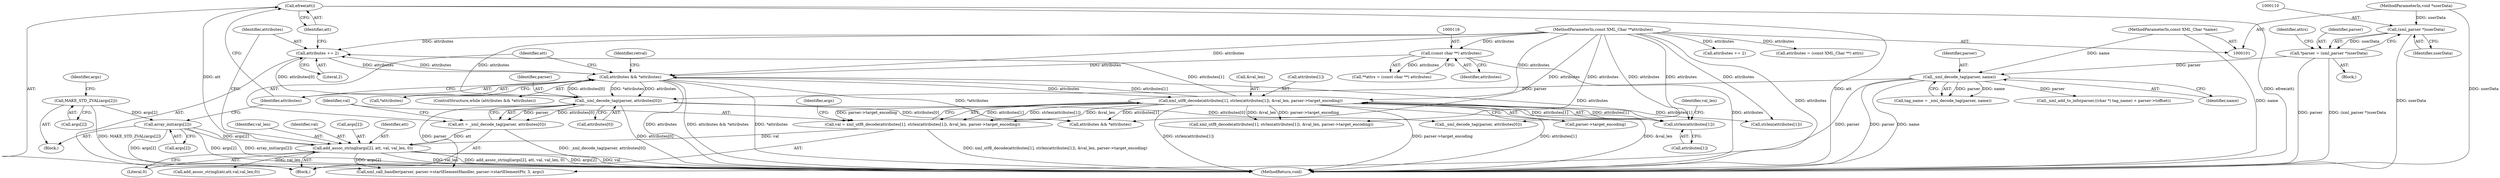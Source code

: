 digraph "0_php_dccda88f27a084bcbbb30198ace12b4e7ae961cc_6@API" {
"1000208" [label="(Call,efree(att))"];
"1000197" [label="(Call,add_assoc_stringl(args[2], att, val, val_len, 0))"];
"1000165" [label="(Call,array_init(args[2]))"];
"1000161" [label="(Call,MAKE_STD_ZVAL(args[2]))"];
"1000175" [label="(Call,att = _xml_decode_tag(parser, attributes[0]))"];
"1000177" [label="(Call,_xml_decode_tag(parser, attributes[0]))"];
"1000133" [label="(Call,_xml_decode_tag(parser, name))"];
"1000107" [label="(Call,*parser = (xml_parser *)userData)"];
"1000109" [label="(Call,(xml_parser *)userData)"];
"1000102" [label="(MethodParameterIn,void *userData)"];
"1000103" [label="(MethodParameterIn,const XML_Char *name)"];
"1000170" [label="(Call,attributes && *attributes)"];
"1000115" [label="(Call,(const char **) attributes)"];
"1000104" [label="(MethodParameterIn,const XML_Char **attributes)"];
"1000184" [label="(Call,xml_utf8_decode(attributes[1], strlen(attributes[1]), &val_len, parser->target_encoding))"];
"1000188" [label="(Call,strlen(attributes[1]))"];
"1000205" [label="(Call,attributes += 2)"];
"1000182" [label="(Call,val = xml_utf8_decode(attributes[1], strlen(attributes[1]), &val_len, parser->target_encoding))"];
"1000108" [label="(Identifier,parser)"];
"1000307" [label="(Call,attributes && *attributes)"];
"1000206" [label="(Identifier,attributes)"];
"1000189" [label="(Call,attributes[1])"];
"1000184" [label="(Call,xml_utf8_decode(attributes[1], strlen(attributes[1]), &val_len, parser->target_encoding))"];
"1000109" [label="(Call,(xml_parser *)userData)"];
"1000111" [label="(Identifier,userData)"];
"1000117" [label="(Identifier,attributes)"];
"1000394" [label="(MethodReturn,void)"];
"1000102" [label="(MethodParameterIn,void *userData)"];
"1000204" [label="(Literal,0)"];
"1000182" [label="(Call,val = xml_utf8_decode(attributes[1], strlen(attributes[1]), &val_len, parser->target_encoding))"];
"1000170" [label="(Call,attributes && *attributes)"];
"1000179" [label="(Call,attributes[0])"];
"1000199" [label="(Identifier,args)"];
"1000114" [label="(Identifier,attrs)"];
"1000197" [label="(Call,add_assoc_stringl(args[2], att, val, val_len, 0))"];
"1000167" [label="(Identifier,args)"];
"1000115" [label="(Call,(const char **) attributes)"];
"1000194" [label="(Call,parser->target_encoding)"];
"1000166" [label="(Call,args[2])"];
"1000325" [label="(Call,strlen(attributes[1]))"];
"1000212" [label="(Identifier,retval)"];
"1000205" [label="(Call,attributes += 2)"];
"1000174" [label="(Block,)"];
"1000253" [label="(Call,_xml_add_to_info(parser,((char *) tag_name) + parser->toffset))"];
"1000213" [label="(Call,xml_call_handler(parser, parser->startElementHandler, parser->startElementPtr, 3, args))"];
"1000178" [label="(Identifier,parser)"];
"1000133" [label="(Call,_xml_decode_tag(parser, name))"];
"1000113" [label="(Call,**attrs = (const char **) attributes)"];
"1000193" [label="(Identifier,val_len)"];
"1000135" [label="(Identifier,name)"];
"1000207" [label="(Literal,2)"];
"1000208" [label="(Call,efree(att))"];
"1000342" [label="(Call,attributes += 2)"];
"1000176" [label="(Identifier,att)"];
"1000131" [label="(Call,tag_name = _xml_decode_tag(parser, name))"];
"1000301" [label="(Call,attributes = (const XML_Char **) attrs)"];
"1000165" [label="(Call,array_init(args[2]))"];
"1000175" [label="(Call,att = _xml_decode_tag(parser, attributes[0]))"];
"1000198" [label="(Call,args[2])"];
"1000172" [label="(Call,*attributes)"];
"1000161" [label="(Call,MAKE_STD_ZVAL(args[2]))"];
"1000183" [label="(Identifier,val)"];
"1000192" [label="(Call,&val_len)"];
"1000334" [label="(Call,add_assoc_stringl(atr,att,val,val_len,0))"];
"1000107" [label="(Call,*parser = (xml_parser *)userData)"];
"1000185" [label="(Call,attributes[1])"];
"1000201" [label="(Identifier,att)"];
"1000321" [label="(Call,xml_utf8_decode(attributes[1], strlen(attributes[1]), &val_len, parser->target_encoding))"];
"1000203" [label="(Identifier,val_len)"];
"1000177" [label="(Call,_xml_decode_tag(parser, attributes[0]))"];
"1000134" [label="(Identifier,parser)"];
"1000209" [label="(Identifier,att)"];
"1000171" [label="(Identifier,attributes)"];
"1000202" [label="(Identifier,val)"];
"1000103" [label="(MethodParameterIn,const XML_Char *name)"];
"1000162" [label="(Call,args[2])"];
"1000169" [label="(ControlStructure,while (attributes && *attributes))"];
"1000104" [label="(MethodParameterIn,const XML_Char **attributes)"];
"1000314" [label="(Call,_xml_decode_tag(parser, attributes[0]))"];
"1000105" [label="(Block,)"];
"1000140" [label="(Block,)"];
"1000188" [label="(Call,strlen(attributes[1]))"];
"1000208" -> "1000174"  [label="AST: "];
"1000208" -> "1000209"  [label="CFG: "];
"1000209" -> "1000208"  [label="AST: "];
"1000171" -> "1000208"  [label="CFG: "];
"1000208" -> "1000394"  [label="DDG: att"];
"1000208" -> "1000394"  [label="DDG: efree(att)"];
"1000197" -> "1000208"  [label="DDG: att"];
"1000197" -> "1000174"  [label="AST: "];
"1000197" -> "1000204"  [label="CFG: "];
"1000198" -> "1000197"  [label="AST: "];
"1000201" -> "1000197"  [label="AST: "];
"1000202" -> "1000197"  [label="AST: "];
"1000203" -> "1000197"  [label="AST: "];
"1000204" -> "1000197"  [label="AST: "];
"1000206" -> "1000197"  [label="CFG: "];
"1000197" -> "1000394"  [label="DDG: val_len"];
"1000197" -> "1000394"  [label="DDG: add_assoc_stringl(args[2], att, val, val_len, 0)"];
"1000197" -> "1000394"  [label="DDG: args[2]"];
"1000197" -> "1000394"  [label="DDG: val"];
"1000165" -> "1000197"  [label="DDG: args[2]"];
"1000175" -> "1000197"  [label="DDG: att"];
"1000182" -> "1000197"  [label="DDG: val"];
"1000197" -> "1000213"  [label="DDG: args[2]"];
"1000197" -> "1000334"  [label="DDG: val_len"];
"1000165" -> "1000140"  [label="AST: "];
"1000165" -> "1000166"  [label="CFG: "];
"1000166" -> "1000165"  [label="AST: "];
"1000171" -> "1000165"  [label="CFG: "];
"1000165" -> "1000394"  [label="DDG: args[2]"];
"1000165" -> "1000394"  [label="DDG: array_init(args[2])"];
"1000161" -> "1000165"  [label="DDG: args[2]"];
"1000165" -> "1000213"  [label="DDG: args[2]"];
"1000161" -> "1000140"  [label="AST: "];
"1000161" -> "1000162"  [label="CFG: "];
"1000162" -> "1000161"  [label="AST: "];
"1000167" -> "1000161"  [label="CFG: "];
"1000161" -> "1000394"  [label="DDG: MAKE_STD_ZVAL(args[2])"];
"1000175" -> "1000174"  [label="AST: "];
"1000175" -> "1000177"  [label="CFG: "];
"1000176" -> "1000175"  [label="AST: "];
"1000177" -> "1000175"  [label="AST: "];
"1000183" -> "1000175"  [label="CFG: "];
"1000175" -> "1000394"  [label="DDG: _xml_decode_tag(parser, attributes[0])"];
"1000177" -> "1000175"  [label="DDG: parser"];
"1000177" -> "1000175"  [label="DDG: attributes[0]"];
"1000177" -> "1000179"  [label="CFG: "];
"1000178" -> "1000177"  [label="AST: "];
"1000179" -> "1000177"  [label="AST: "];
"1000177" -> "1000394"  [label="DDG: attributes[0]"];
"1000177" -> "1000170"  [label="DDG: attributes[0]"];
"1000133" -> "1000177"  [label="DDG: parser"];
"1000170" -> "1000177"  [label="DDG: *attributes"];
"1000170" -> "1000177"  [label="DDG: attributes"];
"1000104" -> "1000177"  [label="DDG: attributes"];
"1000177" -> "1000205"  [label="DDG: attributes[0]"];
"1000177" -> "1000213"  [label="DDG: parser"];
"1000177" -> "1000307"  [label="DDG: attributes[0]"];
"1000177" -> "1000314"  [label="DDG: attributes[0]"];
"1000133" -> "1000131"  [label="AST: "];
"1000133" -> "1000135"  [label="CFG: "];
"1000134" -> "1000133"  [label="AST: "];
"1000135" -> "1000133"  [label="AST: "];
"1000131" -> "1000133"  [label="CFG: "];
"1000133" -> "1000394"  [label="DDG: parser"];
"1000133" -> "1000394"  [label="DDG: name"];
"1000133" -> "1000131"  [label="DDG: parser"];
"1000133" -> "1000131"  [label="DDG: name"];
"1000107" -> "1000133"  [label="DDG: parser"];
"1000103" -> "1000133"  [label="DDG: name"];
"1000133" -> "1000213"  [label="DDG: parser"];
"1000133" -> "1000253"  [label="DDG: parser"];
"1000107" -> "1000105"  [label="AST: "];
"1000107" -> "1000109"  [label="CFG: "];
"1000108" -> "1000107"  [label="AST: "];
"1000109" -> "1000107"  [label="AST: "];
"1000114" -> "1000107"  [label="CFG: "];
"1000107" -> "1000394"  [label="DDG: parser"];
"1000107" -> "1000394"  [label="DDG: (xml_parser *)userData"];
"1000109" -> "1000107"  [label="DDG: userData"];
"1000109" -> "1000111"  [label="CFG: "];
"1000110" -> "1000109"  [label="AST: "];
"1000111" -> "1000109"  [label="AST: "];
"1000109" -> "1000394"  [label="DDG: userData"];
"1000102" -> "1000109"  [label="DDG: userData"];
"1000102" -> "1000101"  [label="AST: "];
"1000102" -> "1000394"  [label="DDG: userData"];
"1000103" -> "1000101"  [label="AST: "];
"1000103" -> "1000394"  [label="DDG: name"];
"1000170" -> "1000169"  [label="AST: "];
"1000170" -> "1000171"  [label="CFG: "];
"1000170" -> "1000172"  [label="CFG: "];
"1000171" -> "1000170"  [label="AST: "];
"1000172" -> "1000170"  [label="AST: "];
"1000176" -> "1000170"  [label="CFG: "];
"1000212" -> "1000170"  [label="CFG: "];
"1000170" -> "1000394"  [label="DDG: *attributes"];
"1000170" -> "1000394"  [label="DDG: attributes"];
"1000170" -> "1000394"  [label="DDG: attributes && *attributes"];
"1000115" -> "1000170"  [label="DDG: attributes"];
"1000184" -> "1000170"  [label="DDG: attributes[1]"];
"1000205" -> "1000170"  [label="DDG: attributes"];
"1000104" -> "1000170"  [label="DDG: attributes"];
"1000170" -> "1000184"  [label="DDG: attributes"];
"1000170" -> "1000188"  [label="DDG: attributes"];
"1000170" -> "1000205"  [label="DDG: attributes"];
"1000170" -> "1000307"  [label="DDG: *attributes"];
"1000115" -> "1000113"  [label="AST: "];
"1000115" -> "1000117"  [label="CFG: "];
"1000116" -> "1000115"  [label="AST: "];
"1000117" -> "1000115"  [label="AST: "];
"1000113" -> "1000115"  [label="CFG: "];
"1000115" -> "1000394"  [label="DDG: attributes"];
"1000115" -> "1000113"  [label="DDG: attributes"];
"1000104" -> "1000115"  [label="DDG: attributes"];
"1000104" -> "1000101"  [label="AST: "];
"1000104" -> "1000394"  [label="DDG: attributes"];
"1000104" -> "1000184"  [label="DDG: attributes"];
"1000104" -> "1000188"  [label="DDG: attributes"];
"1000104" -> "1000205"  [label="DDG: attributes"];
"1000104" -> "1000301"  [label="DDG: attributes"];
"1000104" -> "1000307"  [label="DDG: attributes"];
"1000104" -> "1000314"  [label="DDG: attributes"];
"1000104" -> "1000321"  [label="DDG: attributes"];
"1000104" -> "1000325"  [label="DDG: attributes"];
"1000104" -> "1000342"  [label="DDG: attributes"];
"1000184" -> "1000182"  [label="AST: "];
"1000184" -> "1000194"  [label="CFG: "];
"1000185" -> "1000184"  [label="AST: "];
"1000188" -> "1000184"  [label="AST: "];
"1000192" -> "1000184"  [label="AST: "];
"1000194" -> "1000184"  [label="AST: "];
"1000182" -> "1000184"  [label="CFG: "];
"1000184" -> "1000394"  [label="DDG: strlen(attributes[1])"];
"1000184" -> "1000394"  [label="DDG: parser->target_encoding"];
"1000184" -> "1000394"  [label="DDG: attributes[1]"];
"1000184" -> "1000394"  [label="DDG: &val_len"];
"1000184" -> "1000182"  [label="DDG: attributes[1]"];
"1000184" -> "1000182"  [label="DDG: strlen(attributes[1])"];
"1000184" -> "1000182"  [label="DDG: &val_len"];
"1000184" -> "1000182"  [label="DDG: parser->target_encoding"];
"1000188" -> "1000184"  [label="DDG: attributes[1]"];
"1000184" -> "1000188"  [label="DDG: attributes[1]"];
"1000184" -> "1000205"  [label="DDG: attributes[1]"];
"1000184" -> "1000307"  [label="DDG: attributes[1]"];
"1000184" -> "1000325"  [label="DDG: attributes[1]"];
"1000184" -> "1000321"  [label="DDG: &val_len"];
"1000184" -> "1000321"  [label="DDG: parser->target_encoding"];
"1000188" -> "1000189"  [label="CFG: "];
"1000189" -> "1000188"  [label="AST: "];
"1000193" -> "1000188"  [label="CFG: "];
"1000205" -> "1000174"  [label="AST: "];
"1000205" -> "1000207"  [label="CFG: "];
"1000206" -> "1000205"  [label="AST: "];
"1000207" -> "1000205"  [label="AST: "];
"1000209" -> "1000205"  [label="CFG: "];
"1000182" -> "1000174"  [label="AST: "];
"1000183" -> "1000182"  [label="AST: "];
"1000199" -> "1000182"  [label="CFG: "];
"1000182" -> "1000394"  [label="DDG: xml_utf8_decode(attributes[1], strlen(attributes[1]), &val_len, parser->target_encoding)"];
}
